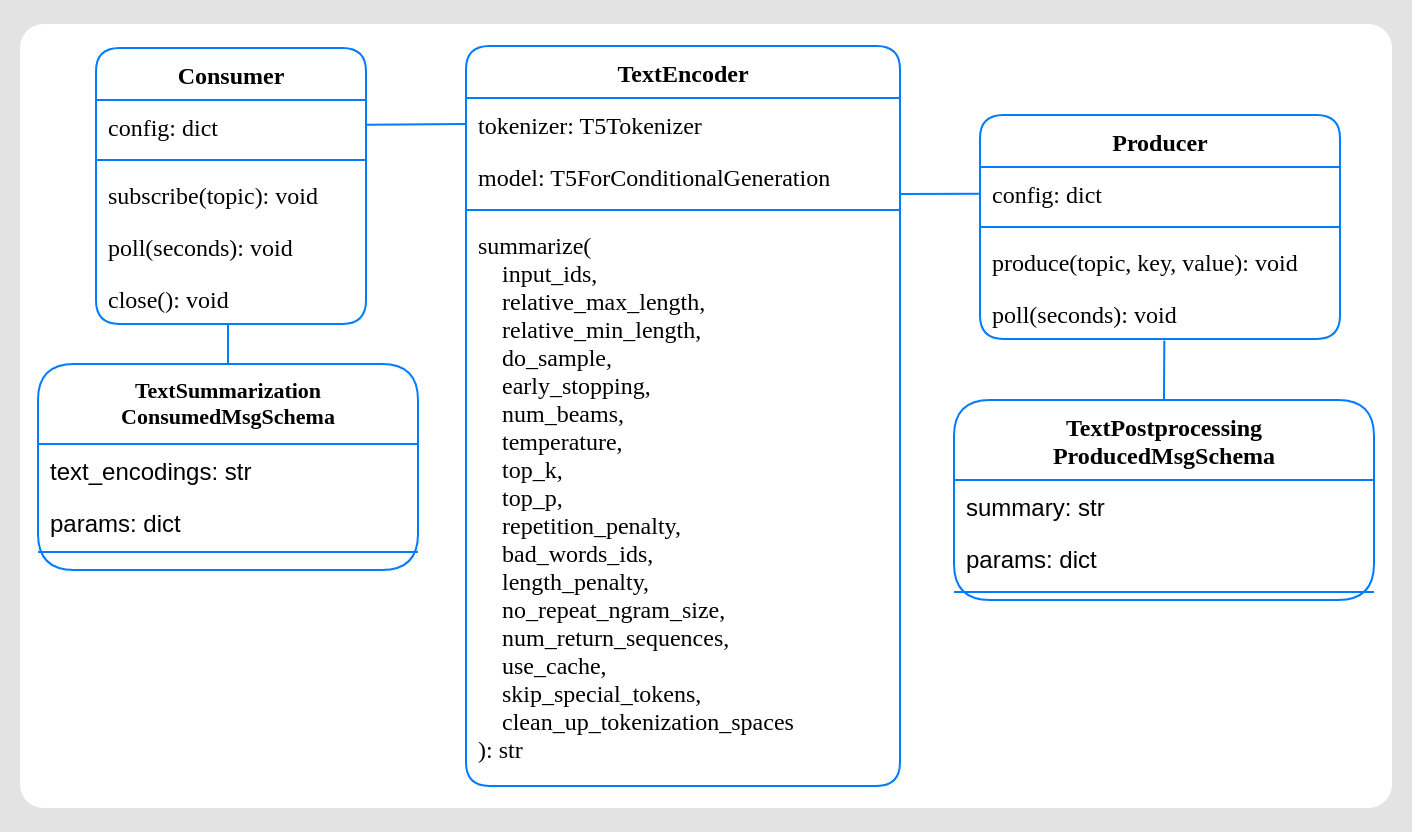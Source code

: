 <mxfile version="14.3.0" type="device"><diagram id="C5RBs43oDa-KdzZeNtuy" name="Page-1"><mxGraphModel dx="1052" dy="572" grid="1" gridSize="10" guides="1" tooltips="1" connect="1" arrows="1" fold="1" page="1" pageScale="1" pageWidth="827" pageHeight="1169" math="0" shadow="0"><root><mxCell id="WIyWlLk6GJQsqaUBKTNV-0"/><mxCell id="WIyWlLk6GJQsqaUBKTNV-1" parent="WIyWlLk6GJQsqaUBKTNV-0"/><mxCell id="JYVAO1jx3Brldzm7hWKv-0" value="" style="rounded=0;whiteSpace=wrap;html=1;fontFamily=Ubuntu;fontSource=https%3A%2F%2Ffonts.googleapis.com%2Fcss%3Ffamily%3DUbuntu;fontSize=8;align=left;arcSize=0;strokeColor=none;labelBorderColor=none;shadow=0;fillColor=#E3E3E3;" vertex="1" parent="WIyWlLk6GJQsqaUBKTNV-1"><mxGeometry x="160" y="66" width="706" height="416" as="geometry"/></mxCell><mxCell id="JYVAO1jx3Brldzm7hWKv-252" value="" style="rounded=1;whiteSpace=wrap;html=1;fontFamily=Ubuntu;fontSource=https%3A%2F%2Ffonts.googleapis.com%2Fcss%3Ffamily%3DUbuntu;fontSize=11;strokeColor=none;fillColor=#FFFFFF;arcSize=3;" vertex="1" parent="WIyWlLk6GJQsqaUBKTNV-1"><mxGeometry x="170" y="78" width="686" height="392" as="geometry"/></mxCell><mxCell id="JYVAO1jx3Brldzm7hWKv-172" value="TextEncoder" style="swimlane;fontStyle=1;align=center;verticalAlign=top;childLayout=stackLayout;horizontal=1;startSize=26;horizontalStack=0;resizeParent=1;resizeParentMax=0;resizeLast=0;collapsible=1;marginBottom=0;rounded=1;strokeColor=#007CFF;fontFamily=Ubuntu;fontSource=https%3A%2F%2Ffonts.googleapis.com%2Fcss%3Ffamily%3DUbuntu;" vertex="1" parent="WIyWlLk6GJQsqaUBKTNV-1"><mxGeometry x="393" y="89" width="217" height="370" as="geometry"/></mxCell><mxCell id="JYVAO1jx3Brldzm7hWKv-275" value="tokenizer: T5Tokenizer" style="text;strokeColor=none;fillColor=none;align=left;verticalAlign=top;spacingLeft=4;spacingRight=4;overflow=hidden;rotatable=0;points=[[0,0.5],[1,0.5]];portConstraint=eastwest;fontFamily=Ubuntu;fontSource=https%3A%2F%2Ffonts.googleapis.com%2Fcss%3Ffamily%3DUbuntu;" vertex="1" parent="JYVAO1jx3Brldzm7hWKv-172"><mxGeometry y="26" width="217" height="26" as="geometry"/></mxCell><mxCell id="JYVAO1jx3Brldzm7hWKv-284" value="model: T5ForConditionalGeneration" style="text;strokeColor=none;fillColor=none;align=left;verticalAlign=top;spacingLeft=4;spacingRight=4;overflow=hidden;rotatable=0;points=[[0,0.5],[1,0.5]];portConstraint=eastwest;fontFamily=Ubuntu;fontSource=https%3A%2F%2Ffonts.googleapis.com%2Fcss%3Ffamily%3DUbuntu;" vertex="1" parent="JYVAO1jx3Brldzm7hWKv-172"><mxGeometry y="52" width="217" height="26" as="geometry"/></mxCell><mxCell id="JYVAO1jx3Brldzm7hWKv-174" value="" style="line;strokeWidth=1;fillColor=none;align=left;verticalAlign=middle;spacingTop=-1;spacingLeft=3;spacingRight=3;rotatable=0;labelPosition=right;points=[];portConstraint=eastwest;strokeColor=#007CFF;" vertex="1" parent="JYVAO1jx3Brldzm7hWKv-172"><mxGeometry y="78" width="217" height="8" as="geometry"/></mxCell><mxCell id="JYVAO1jx3Brldzm7hWKv-175" value="summarize(&#xA;    input_ids,&#xA;    relative_max_length,&#xA;    relative_min_length,&#xA;    do_sample,&#xA;    early_stopping,&#xA;    num_beams,&#xA;    temperature,&#xA;    top_k,&#xA;    top_p,&#xA;    repetition_penalty,&#xA;    bad_words_ids,&#xA;    length_penalty,&#xA;    no_repeat_ngram_size,&#xA;    num_return_sequences,&#xA;    use_cache,&#xA;    skip_special_tokens,&#xA;    clean_up_tokenization_spaces&#xA;): str&#xA;" style="text;strokeColor=none;fillColor=none;align=left;verticalAlign=top;spacingLeft=4;spacingRight=4;overflow=hidden;rotatable=0;points=[[0,0.5],[1,0.5]];portConstraint=eastwest;fontFamily=Ubuntu;fontSource=https%3A%2F%2Ffonts.googleapis.com%2Fcss%3Ffamily%3DUbuntu;" vertex="1" parent="JYVAO1jx3Brldzm7hWKv-172"><mxGeometry y="86" width="217" height="284" as="geometry"/></mxCell><mxCell id="JYVAO1jx3Brldzm7hWKv-233" value="TextPostprocessing&#xA;ProducedMsgSchema" style="swimlane;fontStyle=1;align=center;verticalAlign=top;childLayout=stackLayout;horizontal=1;startSize=40;horizontalStack=0;resizeParent=1;resizeParentMax=0;resizeLast=0;collapsible=1;marginBottom=0;rounded=1;strokeColor=#007CFF;fontFamily=Ubuntu;fontSource=https%3A%2F%2Ffonts.googleapis.com%2Fcss%3Ffamily%3DUbuntu;" vertex="1" parent="WIyWlLk6GJQsqaUBKTNV-1"><mxGeometry x="637" y="266" width="210" height="100" as="geometry"/></mxCell><mxCell id="JYVAO1jx3Brldzm7hWKv-234" value="summary: str" style="text;strokeColor=none;fillColor=none;align=left;verticalAlign=top;spacingLeft=4;spacingRight=4;overflow=hidden;rotatable=0;points=[[0,0.5],[1,0.5]];portConstraint=eastwest;" vertex="1" parent="JYVAO1jx3Brldzm7hWKv-233"><mxGeometry y="40" width="210" height="26" as="geometry"/></mxCell><mxCell id="JYVAO1jx3Brldzm7hWKv-236" value="params: dict" style="text;strokeColor=none;fillColor=none;align=left;verticalAlign=top;spacingLeft=4;spacingRight=4;overflow=hidden;rotatable=0;points=[[0,0.5],[1,0.5]];portConstraint=eastwest;" vertex="1" parent="JYVAO1jx3Brldzm7hWKv-233"><mxGeometry y="66" width="210" height="26" as="geometry"/></mxCell><mxCell id="JYVAO1jx3Brldzm7hWKv-237" value="" style="line;strokeWidth=1;fillColor=none;align=left;verticalAlign=middle;spacingTop=-1;spacingLeft=3;spacingRight=3;rotatable=0;labelPosition=right;points=[];portConstraint=eastwest;strokeColor=#007CFF;" vertex="1" parent="JYVAO1jx3Brldzm7hWKv-233"><mxGeometry y="92" width="210" height="8" as="geometry"/></mxCell><mxCell id="JYVAO1jx3Brldzm7hWKv-274" style="edgeStyle=orthogonalEdgeStyle;rounded=0;orthogonalLoop=1;jettySize=auto;html=1;entryX=0.485;entryY=0.995;entryDx=0;entryDy=0;entryPerimeter=0;endArrow=none;endFill=0;strokeColor=#007CFF;fontFamily=Ubuntu;fontSource=https%3A%2F%2Ffonts.googleapis.com%2Fcss%3Ffamily%3DUbuntu;fontSize=11;" edge="1" parent="WIyWlLk6GJQsqaUBKTNV-1" source="JYVAO1jx3Brldzm7hWKv-241" target="JYVAO1jx3Brldzm7hWKv-267"><mxGeometry relative="1" as="geometry"/></mxCell><mxCell id="JYVAO1jx3Brldzm7hWKv-241" value="TextSummarization&#xA;ConsumedMsgSchema" style="swimlane;fontStyle=1;align=center;verticalAlign=top;childLayout=stackLayout;horizontal=1;startSize=40;horizontalStack=0;resizeParent=1;resizeParentMax=0;resizeLast=0;collapsible=1;marginBottom=0;rounded=1;strokeColor=#007CFF;fontFamily=Ubuntu;fontSource=https%3A%2F%2Ffonts.googleapis.com%2Fcss%3Ffamily%3DUbuntu;fontSize=11;" vertex="1" parent="WIyWlLk6GJQsqaUBKTNV-1"><mxGeometry x="179" y="248" width="190" height="103" as="geometry"/></mxCell><mxCell id="JYVAO1jx3Brldzm7hWKv-242" value="text_encodings: str" style="text;strokeColor=none;fillColor=none;align=left;verticalAlign=top;spacingLeft=4;spacingRight=4;overflow=hidden;rotatable=0;points=[[0,0.5],[1,0.5]];portConstraint=eastwest;" vertex="1" parent="JYVAO1jx3Brldzm7hWKv-241"><mxGeometry y="40" width="190" height="26" as="geometry"/></mxCell><mxCell id="JYVAO1jx3Brldzm7hWKv-250" value="params: dict" style="text;strokeColor=none;fillColor=none;align=left;verticalAlign=top;spacingLeft=4;spacingRight=4;overflow=hidden;rotatable=0;points=[[0,0.5],[1,0.5]];portConstraint=eastwest;" vertex="1" parent="JYVAO1jx3Brldzm7hWKv-241"><mxGeometry y="66" width="190" height="19" as="geometry"/></mxCell><mxCell id="JYVAO1jx3Brldzm7hWKv-245" value="" style="line;strokeWidth=1;fillColor=none;align=left;verticalAlign=middle;spacingTop=-1;spacingLeft=3;spacingRight=3;rotatable=0;labelPosition=right;points=[];portConstraint=eastwest;strokeColor=#007CFF;" vertex="1" parent="JYVAO1jx3Brldzm7hWKv-241"><mxGeometry y="85" width="190" height="18" as="geometry"/></mxCell><mxCell id="JYVAO1jx3Brldzm7hWKv-253" value="Producer" style="swimlane;fontStyle=1;align=center;verticalAlign=top;childLayout=stackLayout;horizontal=1;startSize=26;horizontalStack=0;resizeParent=1;resizeParentMax=0;resizeLast=0;collapsible=1;marginBottom=0;rounded=1;strokeColor=#007CFF;fontFamily=Ubuntu;fontSource=https%3A%2F%2Ffonts.googleapis.com%2Fcss%3Ffamily%3DUbuntu;" vertex="1" parent="WIyWlLk6GJQsqaUBKTNV-1"><mxGeometry x="650" y="123.5" width="180" height="112" as="geometry"/></mxCell><mxCell id="JYVAO1jx3Brldzm7hWKv-254" value="config: dict" style="text;strokeColor=none;fillColor=none;align=left;verticalAlign=top;spacingLeft=4;spacingRight=4;overflow=hidden;rotatable=0;points=[[0,0.5],[1,0.5]];portConstraint=eastwest;fontFamily=Ubuntu;fontSource=https%3A%2F%2Ffonts.googleapis.com%2Fcss%3Ffamily%3DUbuntu;" vertex="1" parent="JYVAO1jx3Brldzm7hWKv-253"><mxGeometry y="26" width="180" height="26" as="geometry"/></mxCell><mxCell id="JYVAO1jx3Brldzm7hWKv-255" value="" style="line;strokeWidth=1;fillColor=none;align=left;verticalAlign=middle;spacingTop=-1;spacingLeft=3;spacingRight=3;rotatable=0;labelPosition=right;points=[];portConstraint=eastwest;strokeColor=#007CFF;" vertex="1" parent="JYVAO1jx3Brldzm7hWKv-253"><mxGeometry y="52" width="180" height="8" as="geometry"/></mxCell><mxCell id="JYVAO1jx3Brldzm7hWKv-256" value="produce(topic, key, value): void" style="text;strokeColor=none;fillColor=none;align=left;verticalAlign=top;spacingLeft=4;spacingRight=4;overflow=hidden;rotatable=0;points=[[0,0.5],[1,0.5]];portConstraint=eastwest;fontFamily=Ubuntu;fontSource=https%3A%2F%2Ffonts.googleapis.com%2Fcss%3Ffamily%3DUbuntu;" vertex="1" parent="JYVAO1jx3Brldzm7hWKv-253"><mxGeometry y="60" width="180" height="26" as="geometry"/></mxCell><mxCell id="JYVAO1jx3Brldzm7hWKv-257" value="poll(seconds): void" style="text;strokeColor=none;fillColor=none;align=left;verticalAlign=top;spacingLeft=4;spacingRight=4;overflow=hidden;rotatable=0;points=[[0,0.5],[1,0.5]];portConstraint=eastwest;fontFamily=Ubuntu;fontSource=https%3A%2F%2Ffonts.googleapis.com%2Fcss%3Ffamily%3DUbuntu;" vertex="1" parent="JYVAO1jx3Brldzm7hWKv-253"><mxGeometry y="86" width="180" height="26" as="geometry"/></mxCell><mxCell id="JYVAO1jx3Brldzm7hWKv-262" value="Consumer" style="swimlane;fontStyle=1;align=center;verticalAlign=top;childLayout=stackLayout;horizontal=1;startSize=26;horizontalStack=0;resizeParent=1;resizeParentMax=0;resizeLast=0;collapsible=1;marginBottom=0;rounded=1;strokeColor=#007CFF;fontFamily=Ubuntu;fontSource=https%3A%2F%2Ffonts.googleapis.com%2Fcss%3Ffamily%3DUbuntu;" vertex="1" parent="WIyWlLk6GJQsqaUBKTNV-1"><mxGeometry x="208" y="90" width="135" height="138" as="geometry"/></mxCell><mxCell id="JYVAO1jx3Brldzm7hWKv-263" value="config: dict" style="text;strokeColor=none;fillColor=none;align=left;verticalAlign=top;spacingLeft=4;spacingRight=4;overflow=hidden;rotatable=0;points=[[0,0.5],[1,0.5]];portConstraint=eastwest;fontFamily=Ubuntu;fontSource=https%3A%2F%2Ffonts.googleapis.com%2Fcss%3Ffamily%3DUbuntu;" vertex="1" parent="JYVAO1jx3Brldzm7hWKv-262"><mxGeometry y="26" width="135" height="26" as="geometry"/></mxCell><mxCell id="JYVAO1jx3Brldzm7hWKv-264" value="" style="line;strokeWidth=1;fillColor=none;align=left;verticalAlign=middle;spacingTop=-1;spacingLeft=3;spacingRight=3;rotatable=0;labelPosition=right;points=[];portConstraint=eastwest;strokeColor=#007CFF;" vertex="1" parent="JYVAO1jx3Brldzm7hWKv-262"><mxGeometry y="52" width="135" height="8" as="geometry"/></mxCell><mxCell id="JYVAO1jx3Brldzm7hWKv-265" value="subscribe(topic): void" style="text;strokeColor=none;fillColor=none;align=left;verticalAlign=top;spacingLeft=4;spacingRight=4;overflow=hidden;rotatable=0;points=[[0,0.5],[1,0.5]];portConstraint=eastwest;fontFamily=Ubuntu;fontSource=https%3A%2F%2Ffonts.googleapis.com%2Fcss%3Ffamily%3DUbuntu;" vertex="1" parent="JYVAO1jx3Brldzm7hWKv-262"><mxGeometry y="60" width="135" height="26" as="geometry"/></mxCell><mxCell id="JYVAO1jx3Brldzm7hWKv-266" value="poll(seconds): void" style="text;strokeColor=none;fillColor=none;align=left;verticalAlign=top;spacingLeft=4;spacingRight=4;overflow=hidden;rotatable=0;points=[[0,0.5],[1,0.5]];portConstraint=eastwest;fontFamily=Ubuntu;fontSource=https%3A%2F%2Ffonts.googleapis.com%2Fcss%3Ffamily%3DUbuntu;" vertex="1" parent="JYVAO1jx3Brldzm7hWKv-262"><mxGeometry y="86" width="135" height="26" as="geometry"/></mxCell><mxCell id="JYVAO1jx3Brldzm7hWKv-267" value="close(): void" style="text;strokeColor=none;fillColor=none;align=left;verticalAlign=top;spacingLeft=4;spacingRight=4;overflow=hidden;rotatable=0;points=[[0,0.5],[1,0.5]];portConstraint=eastwest;fontFamily=Ubuntu;fontSource=https%3A%2F%2Ffonts.googleapis.com%2Fcss%3Ffamily%3DUbuntu;" vertex="1" parent="JYVAO1jx3Brldzm7hWKv-262"><mxGeometry y="112" width="135" height="26" as="geometry"/></mxCell><mxCell id="JYVAO1jx3Brldzm7hWKv-270" style="edgeStyle=orthogonalEdgeStyle;rounded=0;orthogonalLoop=1;jettySize=auto;html=1;entryX=0.512;entryY=1.029;entryDx=0;entryDy=0;entryPerimeter=0;endArrow=none;endFill=0;strokeColor=#007CFF;fontFamily=Ubuntu;fontSource=https%3A%2F%2Ffonts.googleapis.com%2Fcss%3Ffamily%3DUbuntu;fontSize=11;exitX=0.5;exitY=0;exitDx=0;exitDy=0;" edge="1" parent="WIyWlLk6GJQsqaUBKTNV-1" source="JYVAO1jx3Brldzm7hWKv-233" target="JYVAO1jx3Brldzm7hWKv-257"><mxGeometry relative="1" as="geometry"/></mxCell><mxCell id="JYVAO1jx3Brldzm7hWKv-285" style="edgeStyle=none;rounded=0;orthogonalLoop=1;jettySize=auto;html=1;entryX=0;entryY=0.5;entryDx=0;entryDy=0;endArrow=none;endFill=0;strokeColor=#007CFF;fontFamily=Ubuntu;fontSource=https%3A%2F%2Ffonts.googleapis.com%2Fcss%3Ffamily%3DUbuntu;fontSize=11;" edge="1" parent="WIyWlLk6GJQsqaUBKTNV-1" source="JYVAO1jx3Brldzm7hWKv-263" target="JYVAO1jx3Brldzm7hWKv-275"><mxGeometry relative="1" as="geometry"/></mxCell><mxCell id="JYVAO1jx3Brldzm7hWKv-286" style="edgeStyle=none;rounded=0;orthogonalLoop=1;jettySize=auto;html=1;endArrow=none;endFill=0;strokeColor=#007CFF;fontFamily=Ubuntu;fontSource=https%3A%2F%2Ffonts.googleapis.com%2Fcss%3Ffamily%3DUbuntu;fontSize=11;" edge="1" parent="WIyWlLk6GJQsqaUBKTNV-1" source="JYVAO1jx3Brldzm7hWKv-254"><mxGeometry relative="1" as="geometry"><mxPoint x="610" y="163" as="targetPoint"/></mxGeometry></mxCell></root></mxGraphModel></diagram></mxfile>